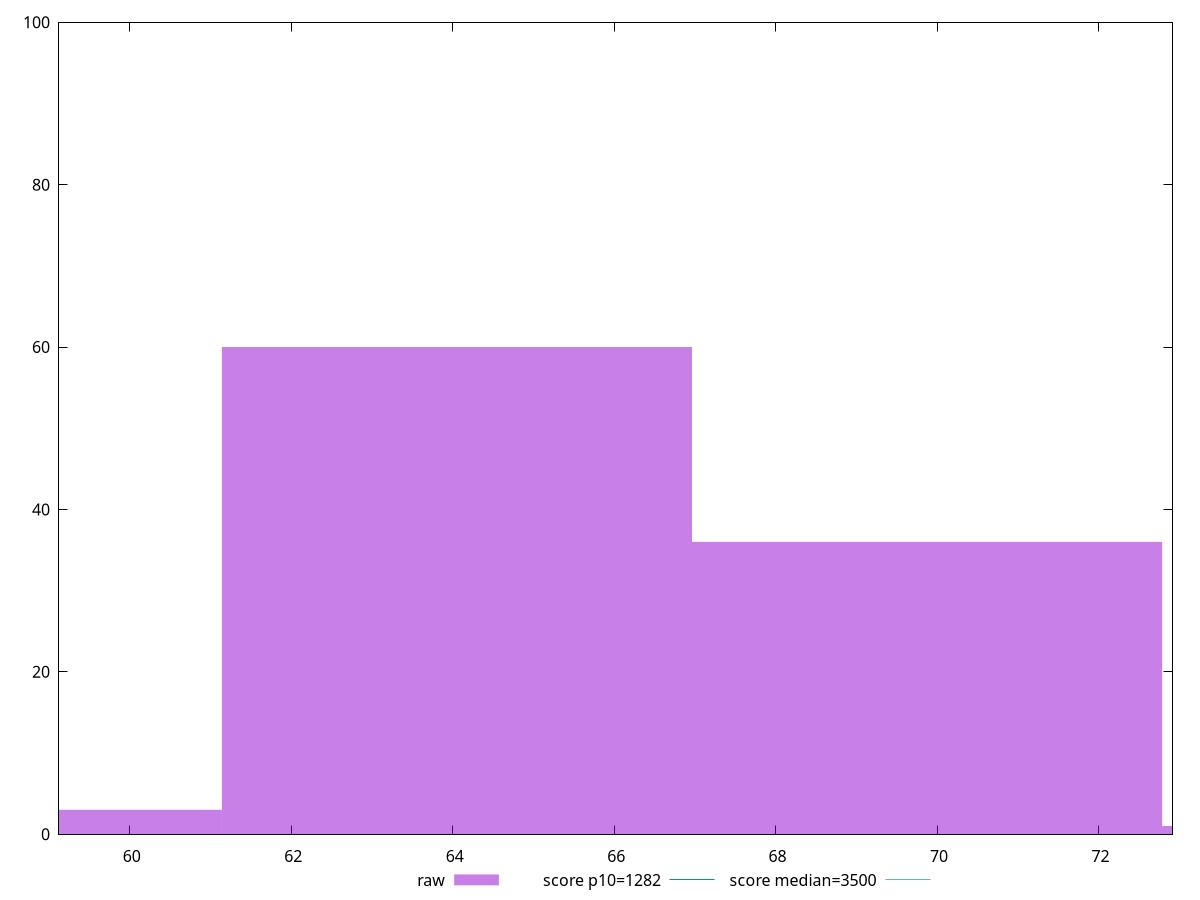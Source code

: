 reset

$raw <<EOF
64.05311614942572 60
69.87612670846443 36
58.23010559038701 3
75.69913726750312 1
EOF

set key outside below
set boxwidth 5.823010559038702
set xrange [59.12399999999998:72.916]
set yrange [0:100]
set trange [0:100]
set style fill transparent solid 0.5 noborder

set parametric
set terminal svg size 640, 490 enhanced background rgb 'white'
set output "reports/report_00031_2021-02-24T23-18-18.084Z/bootup-time/samples/card/raw/histogram.svg"

plot $raw title "raw" with boxes, \
     1282,t title "score p10=1282", \
     3500,t title "score median=3500"

reset

